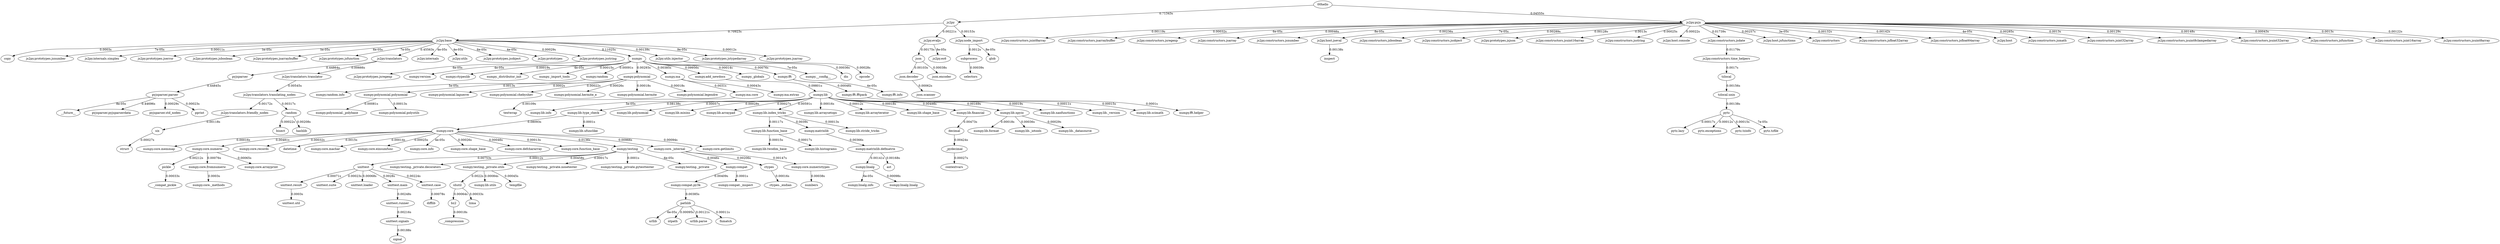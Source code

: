 digraph g {
    g0 [label="js2py.base"]
    g1 [label="copy"]
    g2 [label="js2py.prototypes.jsnumber"]
    g3 [label="js2py.internals.simplex"]
    g4 [label="js2py.prototypes.jserror"]
    g5 [label="js2py.prototypes.jsboolean"]
    g6 [label="js2py.prototypes.jsarraybuffer"]
    g7 [label="js2py.prototypes.jsfunction"]
    g8 [label="js2py.translators"]
    g9 [label="js2py.internals"]
    g10 [label="js2py.utils"]
    g11 [label="js2py.prototypes.jsobject"]
    g12 [label="js2py.prototypes"]
    g13 [label="js2py.prototypes.jsstring"]
    g14 [label="numpy"]
    g15 [label="js2py.utils.injector"]
    g16 [label="js2py.prototypes.jstypedarray"]
    g17 [label="js2py.prototypes.jsarray"]
    g18 [label="pyjsparser.parser"]
    g19 [label="__future__"]
    g20 [label="pyjsparser.pyjsparserdata"]
    g21 [label="pyjsparser.std_nodes"]
    g22 [label="pprint"]
    g23 [label="pyjsparser"]
    g24 [label="js2py.translators.translator"]
    g25 [label="six"]
    g26 [label="struct"]
    g27 [label="js2py.translators.friendly_nodes"]
    g28 [label="js2py.translators.translating_nodes"]
    g29 [label="random"]
    g30 [label="bisect"]
    g31 [label="hashlib"]
    g32 [label="dis"]
    g33 [label="opcode"]
    g34 [label="numpy.version"]
    g35 [label="numpy.ctypeslib"]
    g36 [label="numpy._distributor_init"]
    g37 [label="numpy._import_tools"]
    g38 [label="numpy.random"]
    g39 [label="numpy.polynomial"]
    g40 [label="numpy.ma"]
    g41 [label="numpy.add_newdocs"]
    g42 [label="numpy._globals"]
    g43 [label="numpy.fft"]
    g44 [label="numpy.__config__"]
    g45 [label="numpy.lib"]
    g46 [label="numpy.lib.info"]
    g47 [label="numpy.lib.type_check"]
    g48 [label="numpy.lib.polynomial"]
    g49 [label="numpy.lib.mixins"]
    g50 [label="numpy.lib.arraypad"]
    g51 [label="numpy.lib.index_tricks"]
    g52 [label="numpy.lib.arraysetops"]
    g53 [label="numpy.lib.arrayterator"]
    g54 [label="numpy.lib.shape_base"]
    g55 [label="numpy.lib.financial"]
    g56 [label="numpy.lib.npyio"]
    g57 [label="numpy.lib.nanfunctions"]
    g58 [label="numpy.lib._version"]
    g59 [label="numpy.lib.scimath"]
    g60 [label="numpy.core"]
    g61 [label="numpy.core.memmap"]
    g62 [label="numpy.core.numeric"]
    g63 [label="numpy.core.records"]
    g64 [label="datetime"]
    g65 [label="numpy.core.machar"]
    g66 [label="numpy.core.einsumfunc"]
    g67 [label="numpy.core.info"]
    g68 [label="numpy.core.shape_base"]
    g69 [label="numpy.core.defchararray"]
    g70 [label="numpy.core.function_base"]
    g71 [label="numpy.testing"]
    g72 [label="numpy.core._internal"]
    g73 [label="numpy.core.getlimits"]
    g74 [label="numpy.compat"]
    g75 [label="numpy.compat.py3k"]
    g76 [label="numpy.compat._inspect"]
    g77 [label="pathlib"]
    g78 [label="urllib"]
    g79 [label="ntpath"]
    g80 [label="urllib.parse"]
    g81 [label="fnmatch"]
    g82 [label="ctypes"]
    g83 [label="numpy.core.numerictypes"]
    g84 [label="ctypes._endian"]
    g85 [label="numbers"]
    g86 [label="pickle"]
    g87 [label="_compat_pickle"]
    g88 [label="numpy.core.fromnumeric"]
    g89 [label="numpy.core.arrayprint"]
    g90 [label="numpy.core._methods"]
    g91 [label="unittest.result"]
    g92 [label="unittest.util"]
    g93 [label="unittest"]
    g94 [label="unittest.suite"]
    g95 [label="unittest.loader"]
    g96 [label="unittest.main"]
    g97 [label="unittest.case"]
    g98 [label="difflib"]
    g99 [label="unittest.signals"]
    g100 [label="signal"]
    g101 [label="unittest.runner"]
    g102 [label="numpy.testing._private.decorators"]
    g103 [label="numpy.testing._private.utils"]
    g104 [label="numpy.testing._private.nosetester"]
    g105 [label="numpy.testing._private.pytesttester"]
    g106 [label="numpy.testing._private"]
    g107 [label="bz2"]
    g108 [label="_compression"]
    g109 [label="shutil"]
    g110 [label="lzma"]
    g111 [label="numpy.lib.utils"]
    g112 [label="tempfile"]
    g113 [label="numpy.lib.ufunclike"]
    g114 [label="numpy.lib.function_base"]
    g115 [label="numpy.lib.twodim_base"]
    g116 [label="numpy.lib.histograms"]
    g117 [label="numpy.matrixlib"]
    g118 [label="numpy.lib.stride_tricks"]
    g119 [label="numpy.matrixlib.defmatrix"]
    g120 [label="numpy.linalg"]
    g121 [label="ast"]
    g122 [label="numpy.linalg.info"]
    g123 [label="numpy.linalg.linalg"]
    g124 [label="numpy.lib.format"]
    g125 [label="numpy.lib._iotools"]
    g126 [label="numpy.lib._datasource"]
    g127 [label="_pydecimal"]
    g128 [label="contextvars"]
    g129 [label="decimal"]
    g130 [label="numpy.fft.fftpack"]
    g131 [label="numpy.fft.info"]
    g132 [label="numpy.fft.helper"]
    g133 [label="numpy.polynomial.polynomial"]
    g134 [label="numpy.polynomial._polybase"]
    g135 [label="numpy.polynomial.polyutils"]
    g136 [label="numpy.polynomial.laguerre"]
    g137 [label="numpy.polynomial.chebyshev"]
    g138 [label="numpy.polynomial.hermite_e"]
    g139 [label="numpy.polynomial.hermite"]
    g140 [label="numpy.polynomial.legendre"]
    g141 [label="numpy.random.info"]
    g142 [label="numpy.ma.core"]
    g143 [label="textwrap"]
    g144 [label="numpy.ma.extras"]
    g145 [label="js2py.prototypes.jsregexp"]
    g146 [label="js2py"]
    g147 [label="js2py.evaljs"]
    g148 [label="js2py.node_import"]
    g149 [label="json"]
    g150 [label="js2py.es6"]
    g151 [label="json.decoder"]
    g152 [label="json.scanner"]
    g153 [label="json.encoder"]
    g154 [label="subprocess"]
    g155 [label="selectors"]
    g156 [label="glob"]
    g157 [label="00hello"]
    g158 [label="js2py.pyjs"]
    g159 [label="js2py.constructors.jsint8array"]
    g160 [label="js2py.constructors.jsarraybuffer"]
    g161 [label="js2py.constructors.jsregexp"]
    g162 [label="js2py.constructors.jsarray"]
    g163 [label="js2py.constructors.jsnumber"]
    g164 [label="js2py.host.jseval"]
    g165 [label="js2py.constructors.jsboolean"]
    g166 [label="js2py.constructors.jsobject"]
    g167 [label="js2py.prototypes.jsjson"]
    g168 [label="js2py.constructors.jsuint16array"]
    g169 [label="js2py.constructors.jsstring"]
    g170 [label="js2py.host.console"]
    g171 [label="js2py.constructors.jsdate"]
    g172 [label="js2py.host.jsfunctions"]
    g173 [label="js2py.constructors"]
    g174 [label="js2py.constructors.jsfloat32array"]
    g175 [label="js2py.constructors.jsfloat64array"]
    g176 [label="js2py.host"]
    g177 [label="js2py.constructors.jsmath"]
    g178 [label="js2py.constructors.jsint32array"]
    g179 [label="js2py.constructors.jsuint8clampedarray"]
    g180 [label="js2py.constructors.jsuint32array"]
    g181 [label="js2py.constructors.jsfunction"]
    g182 [label="js2py.constructors.jsint16array"]
    g183 [label="js2py.constructors.jsuint8array"]
    g184 [label="pytz"]
    g185 [label="pytz.lazy"]
    g186 [label="pytz.exceptions"]
    g187 [label="pytz.tzinfo"]
    g188 [label="pytz.tzfile"]
    g189 [label="tzlocal.unix"]
    g190 [label="tzlocal"]
    g191 [label="js2py.constructors.time_helpers"]
    g192 [label="inspect"]
    g0 -> g1 [label="0.0003s"]
    g0 -> g2 [label="7e-05s"]
    g0 -> g3 [label="0.00011s"]
    g0 -> g4 [label="5e-05s"]
    g0 -> g5 [label="5e-05s"]
    g0 -> g6 [label="6e-05s"]
    g0 -> g7 [label="7e-05s"]
    g0 -> g8 [label="0.45563s"]
    g0 -> g9 [label="4e-05s"]
    g0 -> g10 [label="4e-05s"]
    g0 -> g11 [label="6e-05s"]
    g0 -> g12 [label="4e-05s"]
    g0 -> g13 [label="0.00029s"]
    g0 -> g14 [label="0.11025s"]
    g0 -> g15 [label="0.00139s"]
    g0 -> g16 [label="9e-05s"]
    g0 -> g17 [label="0.00012s"]
    g18 -> g19 [label="8e-05s"]
    g18 -> g20 [label="0.44696s"]
    g18 -> g21 [label="0.00029s"]
    g18 -> g22 [label="0.00023s"]
    g23 -> g18 [label="0.44845s"]
    g8 -> g24 [label="0.00666s"]
    g8 -> g23 [label="0.44864s"]
    g25 -> g26 [label="0.00027s"]
    g27 -> g25 [label="0.00118s"]
    g28 -> g27 [label="0.00172s"]
    g28 -> g29 [label="0.00317s"]
    g29 -> g30 [label="0.00022s"]
    g29 -> g31 [label="0.00208s"]
    g24 -> g28 [label="0.00545s"]
    g15 -> g32 [label="0.00036s"]
    g15 -> g33 [label="0.00028s"]
    g14 -> g34 [label="4e-05s"]
    g14 -> g35 [label="0.00019s"]
    g14 -> g36 [label="4e-05s"]
    g14 -> g37 [label="0.00015s"]
    g14 -> g38 [label="0.00091s"]
    g14 -> g39 [label="0.00293s"]
    g14 -> g40 [label="0.00385s"]
    g14 -> g41 [label="0.09956s"]
    g14 -> g42 [label="0.00014s"]
    g14 -> g43 [label="0.00076s"]
    g14 -> g44 [label="7e-05s"]
    g45 -> g46 [label="5e-05s"]
    g45 -> g47 [label="0.08138s"]
    g45 -> g48 [label="0.00057s"]
    g45 -> g49 [label="0.00028s"]
    g45 -> g50 [label="0.00027s"]
    g45 -> g51 [label="0.00591s"]
    g45 -> g52 [label="0.00016s"]
    g45 -> g53 [label="0.00012s"]
    g45 -> g54 [label="0.00018s"]
    g45 -> g55 [label="0.00498s"]
    g45 -> g56 [label="0.00169s"]
    g45 -> g57 [label="0.00019s"]
    g45 -> g58 [label="0.00011s"]
    g45 -> g59 [label="0.00015s"]
    g60 -> g61 [label="0.00016s"]
    g60 -> g62 [label="0.00481s"]
    g60 -> g63 [label="0.00032s"]
    g60 -> g64 [label="0.0015s"]
    g60 -> g65 [label="0.00014s"]
    g60 -> g66 [label="0.00025s"]
    g60 -> g67 [label="4e-05s"]
    g60 -> g68 [label="0.00026s"]
    g60 -> g69 [label="0.00046s"]
    g60 -> g70 [label="0.00013s"]
    g60 -> g71 [label="0.0136s"]
    g60 -> g72 [label="0.00966s"]
    g60 -> g73 [label="0.00094s"]
    g74 -> g75 [label="0.00409s"]
    g74 -> g76 [label="0.0001s"]
    g77 -> g78 [label="6e-05s"]
    g77 -> g79 [label="0.00095s"]
    g77 -> g80 [label="0.00121s"]
    g77 -> g81 [label="0.00011s"]
    g75 -> g77 [label="0.00385s"]
    g72 -> g82 [label="0.00206s"]
    g72 -> g74 [label="0.0046s"]
    g72 -> g83 [label="0.00147s"]
    g82 -> g84 [label="0.00016s"]
    g83 -> g85 [label="0.00038s"]
    g86 -> g87 [label="0.00033s"]
    g62 -> g88 [label="0.00076s"]
    g62 -> g89 [label="0.00065s"]
    g62 -> g86 [label="0.00212s"]
    g88 -> g90 [label="0.0003s"]
    g91 -> g92 [label="0.0003s"]
    g93 -> g94 [label="0.00023s"]
    g93 -> g95 [label="0.00068s"]
    g93 -> g96 [label="0.0028s"]
    g93 -> g97 [label="0.00224s"]
    g93 -> g91 [label="0.00071s"]
    g97 -> g98 [label="0.00078s"]
    g99 -> g100 [label="0.00188s"]
    g101 -> g99 [label="0.00216s"]
    g96 -> g101 [label="0.00248s"]
    g71 -> g102 [label="0.00012s"]
    g71 -> g103 [label="0.00458s"]
    g71 -> g104 [label="0.00017s"]
    g71 -> g105 [label="0.0001s"]
    g71 -> g106 [label="6e-05s"]
    g71 -> g93 [label="0.00753s"]
    g107 -> g108 [label="0.00018s"]
    g109 -> g107 [label="0.00064s"]
    g109 -> g110 [label="0.00033s"]
    g103 -> g111 [label="0.00084s"]
    g103 -> g112 [label="0.00045s"]
    g103 -> g109 [label="0.0022s"]
    g47 -> g113 [label="0.0001s"]
    g47 -> g60 [label="0.08093s"]
    g114 -> g115 [label="0.00015s"]
    g114 -> g116 [label="0.00017s"]
    g51 -> g117 [label="0.0039s"]
    g51 -> g114 [label="0.00117s"]
    g51 -> g118 [label="0.00013s"]
    g119 -> g120 [label="0.00141s"]
    g119 -> g121 [label="0.00168s"]
    g120 -> g122 [label="6e-05s"]
    g120 -> g123 [label="0.00098s"]
    g117 -> g119 [label="0.00366s"]
    g56 -> g124 [label="0.00018s"]
    g56 -> g125 [label="0.00036s"]
    g56 -> g126 [label="0.00029s"]
    g127 -> g128 [label="0.00027s"]
    g129 -> g127 [label="0.00424s"]
    g55 -> g129 [label="0.00473s"]
    g41 -> g45 [label="0.09801s"]
    g43 -> g130 [label="0.00046s"]
    g43 -> g131 [label="4e-05s"]
    g130 -> g132 [label="0.0001s"]
    g133 -> g134 [label="0.00081s"]
    g133 -> g135 [label="0.00013s"]
    g39 -> g136 [label="0.0002s"]
    g39 -> g137 [label="0.00022s"]
    g39 -> g133 [label="0.0013s"]
    g39 -> g138 [label="0.00026s"]
    g39 -> g139 [label="0.00018s"]
    g39 -> g140 [label="0.00018s"]
    g38 -> g141 [label="5e-05s"]
    g142 -> g143 [label="0.00109s"]
    g40 -> g142 [label="0.0031s"]
    g40 -> g144 [label="0.00043s"]
    g13 -> g145 [label="6e-05s"]
    g146 -> g147 [label="0.00221s"]
    g146 -> g0 [label="0.70923s"]
    g146 -> g148 [label="0.00153s"]
    g147 -> g149 [label="0.00175s"]
    g147 -> g150 [label="8e-05s"]
    g151 -> g152 [label="0.00062s"]
    g149 -> g151 [label="0.00103s"]
    g149 -> g153 [label="0.00038s"]
    g154 -> g155 [label="0.00039s"]
    g148 -> g154 [label="0.0012s"]
    g148 -> g156 [label="8e-05s"]
    g157 -> g146 [label="0.71343s"]
    g157 -> g158 [label="0.04555s"]
    g158 -> g159 [label="0.00119s"]
    g158 -> g160 [label="0.00032s"]
    g158 -> g161 [label="6e-05s"]
    g158 -> g162 [label="0.00046s"]
    g158 -> g163 [label="8e-05s"]
    g158 -> g164 [label="0.00236s"]
    g158 -> g165 [label="7e-05s"]
    g158 -> g166 [label="0.00289s"]
    g158 -> g167 [label="0.00128s"]
    g158 -> g168 [label="0.0013s"]
    g158 -> g169 [label="0.00025s"]
    g158 -> g170 [label="0.00022s"]
    g158 -> g171 [label="0.01739s"]
    g158 -> g172 [label="0.00257s"]
    g158 -> g173 [label="3e-05s"]
    g158 -> g174 [label="0.00132s"]
    g158 -> g175 [label="0.00142s"]
    g158 -> g176 [label="4e-05s"]
    g158 -> g177 [label="0.00285s"]
    g158 -> g178 [label="0.0013s"]
    g158 -> g179 [label="0.00129s"]
    g158 -> g180 [label="0.00148s"]
    g158 -> g181 [label="0.00043s"]
    g158 -> g182 [label="0.0013s"]
    g158 -> g183 [label="0.00122s"]
    g184 -> g185 [label="0.00017s"]
    g184 -> g186 [label="0.00012s"]
    g184 -> g187 [label="0.00015s"]
    g184 -> g188 [label="7e-05s"]
    g189 -> g184 [label="0.00138s"]
    g190 -> g189 [label="0.00156s"]
    g191 -> g190 [label="0.0017s"]
    g171 -> g191 [label="0.01179s"]
    g164 -> g192 [label="0.00138s"]
}
// load VENV/lib/python3.7/site-packages/js2py/__init__.py ... 0.7134299278259277s
// load VENV/lib/python3.7/site-packages/js2py/base.py ... 0.7092349529266357s
// load VENV/lib/python3.7/site-packages/js2py/translators/__init__.py ... 0.4556269645690918s
// load VENV/lib/python3.7/site-packages/pyjsparser/__init__.py ... 0.4486391544342041s
// load VENV/lib/python3.7/site-packages/pyjsparser/parser.py ... 0.4484536647796631s
// load VENV/lib/python3.7/site-packages/pyjsparser/pyjsparserdata.py ... 0.4469623565673828s
// load VENV/lib/python3.7/site-packages/numpy/__init__.py ... 0.11024737358093262s
// load VENV/lib/python3.7/site-packages/numpy/add_newdocs.py ... 0.09956073760986328s
// load VENV/lib/python3.7/site-packages/numpy/lib/__init__.py ... 0.09801244735717773s
// load VENV/lib/python3.7/site-packages/numpy/lib/type_check.py ... 0.08138251304626465s
// load VENV/lib/python3.7/site-packages/numpy/core/__init__.py ... 0.08092713356018066s
// load VENV/lib/python3.7/site-packages/js2py/pyjs.py ... 0.045554399490356445s
// load VENV/lib/python3.7/site-packages/js2py/constructors/jsdate.py ... 0.017390012741088867s
// load VENV/lib/python3.7/site-packages/numpy/testing/__init__.py ... 0.013604879379272461s
// load VENV/lib/python3.7/site-packages/js2py/constructors/time_helpers.py ... 0.011790037155151367s
// load VENV/lib/python3.7/site-packages/numpy/core/_internal.py ... 0.00965738296508789s
// load /usr/lib/python3.7/unittest/__init__.py ... 0.007527589797973633s
// load VENV/lib/python3.7/site-packages/js2py/translators/translator.py ... 0.006657123565673828s
// load VENV/lib/python3.7/site-packages/numpy/lib/index_tricks.py ... 0.005908966064453125s
// load VENV/lib/python3.7/site-packages/js2py/translators/translating_nodes.py ... 0.0054492950439453125s
// load VENV/lib/python3.7/site-packages/numpy/lib/financial.py ... 0.0049839019775390625s
// load VENV/lib/python3.7/site-packages/numpy/core/numeric.py ... 0.004811525344848633s
// load /usr/lib/python3.7/decimal.py ... 0.00472569465637207s
// load VENV/lib/python3.7/site-packages/numpy/compat/__init__.py ... 0.004604816436767578s
// load VENV/lib/python3.7/site-packages/numpy/testing/_private/utils.py ... 0.00457763671875s
// load /usr/lib/python3.7/_pydecimal.py ... 0.0042362213134765625s
// load VENV/lib/python3.7/site-packages/numpy/compat/py3k.py ... 0.004091501235961914s
// load VENV/lib/python3.7/site-packages/numpy/matrixlib/__init__.py ... 0.003900766372680664s
// load /usr/lib/python3.7/pathlib.py ... 0.003847837448120117s
// load VENV/lib/python3.7/site-packages/numpy/ma/__init__.py ... 0.003847837448120117s
// load VENV/lib/python3.7/site-packages/numpy/matrixlib/defmatrix.py ... 0.0036585330963134766s
// load /usr/lib/python3.7/random.py ... 0.0031747817993164062s
// load VENV/lib/python3.7/site-packages/numpy/ma/core.py ... 0.003095388412475586s
// load VENV/lib/python3.7/site-packages/numpy/polynomial/__init__.py ... 0.002934694290161133s
// load VENV/lib/python3.7/site-packages/js2py/constructors/jsobject.py ... 0.0028934478759765625s
// load VENV/lib/python3.7/site-packages/js2py/constructors/jsmath.py ... 0.002851247787475586s
// load /usr/lib/python3.7/unittest/main.py ... 0.002802610397338867s
// load VENV/lib/python3.7/site-packages/js2py/host/jsfunctions.py ... 0.002566814422607422s
// load /usr/lib/python3.7/unittest/runner.py ... 0.0024840831756591797s
// load VENV/lib/python3.7/site-packages/js2py/host/jseval.py ... 0.002361297607421875s
// load /usr/lib/python3.7/unittest/case.py ... 0.00223541259765625s
// load VENV/lib/python3.7/site-packages/js2py/evaljs.py ... 0.002212047576904297s
// load /usr/lib/python3.7/shutil.py ... 0.002201557159423828s
// load /usr/lib/python3.7/unittest/signals.py ... 0.002157449722290039s
// load /usr/lib/python3.7/pickle.py ... 0.0021219253540039062s
// load /usr/lib/python3.7/hashlib.py ... 0.002077817916870117s
// load /usr/lib/python3.7/ctypes/__init__.py ... 0.0020601749420166016s
// load /usr/lib/python3.7/signal.py ... 0.0018832683563232422s
// load /usr/lib/python3.7/json/__init__.py ... 0.001753091812133789s
// load VENV/lib/python3.7/site-packages/js2py/translators/friendly_nodes.py ... 0.0017178058624267578s
// load VENV/lib/python3.7/site-packages/tzlocal/__init__.py ... 0.0017023086547851562s
// load VENV/lib/python3.7/site-packages/numpy/lib/npyio.py ... 0.0016911029815673828s
// load /usr/lib/python3.7/ast.py ... 0.0016796588897705078s
// load VENV/lib/python3.7/site-packages/tzlocal/unix.py ... 0.0015587806701660156s
// load VENV/lib/python3.7/site-packages/js2py/node_import.py ... 0.0015316009521484375s
// load /usr/lib/python3.7/datetime.py ... 0.0014958381652832031s
// load VENV/lib/python3.7/site-packages/js2py/constructors/jsuint32array.py ... 0.0014808177947998047s
// load VENV/lib/python3.7/site-packages/numpy/core/numerictypes.py ... 0.001474618911743164s
// load VENV/lib/python3.7/site-packages/js2py/constructors/jsfloat64array.py ... 0.0014164447784423828s
// load VENV/lib/python3.7/site-packages/numpy/linalg/__init__.py ... 0.0014142990112304688s
// load VENV/lib/python3.7/site-packages/js2py/utils/injector.py ... 0.0013911724090576172s
// load VENV/lib/python3.7/site-packages/pytz/__init__.py ... 0.0013844966888427734s
// load /usr/lib/python3.7/inspect.py ... 0.001375436782836914s
// load VENV/lib/python3.7/site-packages/js2py/constructors/jsfloat32array.py ... 0.0013201236724853516s
// load VENV/lib/python3.7/site-packages/js2py/constructors/jsint32array.py ... 0.001300811767578125s
// load VENV/lib/python3.7/site-packages/js2py/constructors/jsuint16array.py ... 0.0013003349304199219s
// load VENV/lib/python3.7/site-packages/numpy/polynomial/polynomial.py ... 0.0012984275817871094s
// load VENV/lib/python3.7/site-packages/js2py/constructors/jsint16array.py ... 0.001295328140258789s
// load VENV/lib/python3.7/site-packages/js2py/constructors/jsuint8clampedarray.py ... 0.0012903213500976562s
// load VENV/lib/python3.7/site-packages/js2py/prototypes/jsjson.py ... 0.0012788772583007812s
// load VENV/lib/python3.7/site-packages/js2py/constructors/jsuint8array.py ... 0.0012202262878417969s
// load /usr/lib/python3.7/urllib/parse.py ... 0.0012090206146240234s
// load /usr/lib/python3.7/subprocess.py ... 0.0011982917785644531s
// load VENV/lib/python3.7/site-packages/js2py/constructors/jsint8array.py ... 0.0011913776397705078s
// load VENV/lib/python3.7/site-packages/six.py ... 0.0011813640594482422s
// load VENV/lib/python3.7/site-packages/numpy/lib/function_base.py ... 0.0011696815490722656s
// load /usr/lib/python3.7/textwrap.py ... 0.0010876655578613281s
// load /usr/lib/python3.7/json/decoder.py ... 0.0010340213775634766s
// load VENV/lib/python3.7/site-packages/numpy/linalg/linalg.py ... 0.0009801387786865234s
// load /usr/lib/python3.7/ntpath.py ... 0.0009477138519287109s
// load VENV/lib/python3.7/site-packages/numpy/core/getlimits.py ... 0.00093841552734375s
// load VENV/lib/python3.7/site-packages/numpy/random/__init__.py ... 0.0009086132049560547s
// load VENV/lib/python3.7/site-packages/numpy/lib/utils.py ... 0.0008368492126464844s
// load VENV/lib/python3.7/site-packages/numpy/polynomial/_polybase.py ... 0.0008103847503662109s
// load /usr/lib/python3.7/difflib.py ... 0.0007755756378173828s
// load VENV/lib/python3.7/site-packages/numpy/core/fromnumeric.py ... 0.0007605552673339844s
// load VENV/lib/python3.7/site-packages/numpy/fft/__init__.py ... 0.0007576942443847656s
// load /usr/lib/python3.7/unittest/result.py ... 0.0007143020629882812s
// load /usr/lib/python3.7/unittest/loader.py ... 0.0006766319274902344s
// load VENV/lib/python3.7/site-packages/numpy/core/arrayprint.py ... 0.0006515979766845703s
// load /usr/lib/python3.7/bz2.py ... 0.0006358623504638672s
// load /usr/lib/python3.7/json/scanner.py ... 0.0006196498870849609s
// load VENV/lib/python3.7/site-packages/numpy/lib/polynomial.py ... 0.0005674362182617188s
// load VENV/lib/python3.7/site-packages/numpy/core/defchararray.py ... 0.0004646778106689453s
// load VENV/lib/python3.7/site-packages/numpy/fft/fftpack.py ... 0.0004603862762451172s
// load VENV/lib/python3.7/site-packages/js2py/constructors/jsarray.py ... 0.0004558563232421875s
// load /usr/lib/python3.7/tempfile.py ... 0.00045228004455566406s
// load VENV/lib/python3.7/site-packages/js2py/constructors/jsfunction.py ... 0.0004298686981201172s
// load VENV/lib/python3.7/site-packages/numpy/ma/extras.py ... 0.00042724609375s
// load /usr/lib/python3.7/selectors.py ... 0.0003864765167236328s
// load /usr/lib/python3.7/numbers.py ... 0.0003764629364013672s
// load /usr/lib/python3.7/json/encoder.py ... 0.0003764629364013672s
// load VENV/lib/python3.7/site-packages/numpy/lib/_iotools.py ... 0.0003609657287597656s
// load /usr/lib/python3.7/dis.py ... 0.00035500526428222656s
// load /usr/lib/python3.7/lzma.py ... 0.00033354759216308594s
// load /usr/lib/python3.7/_compat_pickle.py ... 0.0003254413604736328s
// load VENV/lib/python3.7/site-packages/numpy/core/records.py ... 0.00032210350036621094s
// load VENV/lib/python3.7/site-packages/js2py/constructors/jsarraybuffer.py ... 0.00031638145446777344s
// load /usr/lib/python3.7/unittest/util.py ... 0.00030350685119628906s
// load VENV/lib/python3.7/site-packages/numpy/core/_methods.py ... 0.0002989768981933594s
// load /usr/lib/python3.7/copy.py ... 0.0002968311309814453s
// load VENV/lib/python3.7/site-packages/js2py/prototypes/jsstring.py ... 0.000293731689453125s
// load VENV/lib/python3.7/site-packages/numpy/lib/_datasource.py ... 0.0002918243408203125s
// load VENV/lib/python3.7/site-packages/pyjsparser/std_nodes.py ... 0.00029158592224121094s
// load VENV/lib/python3.7/site-packages/numpy/lib/mixins.py ... 0.0002846717834472656s
// load /usr/lib/python3.7/opcode.py ... 0.0002751350402832031s
// load VENV/lib/python3.7/site-packages/numpy/lib/arraypad.py ... 0.0002727508544921875s
// load /usr/lib/python3.7/contextvars.py ... 0.0002715587615966797s
// load /usr/lib/python3.7/struct.py ... 0.00026917457580566406s
// load VENV/lib/python3.7/site-packages/numpy/core/shape_base.py ... 0.00026488304138183594s
// load VENV/lib/python3.7/site-packages/numpy/polynomial/hermite_e.py ... 0.0002560615539550781s
// load VENV/lib/python3.7/site-packages/js2py/constructors/jsstring.py ... 0.0002548694610595703s
// load VENV/lib/python3.7/site-packages/numpy/core/einsumfunc.py ... 0.00025177001953125s
// load /usr/lib/python3.7/pprint.py ... 0.00023245811462402344s
// load /usr/lib/python3.7/unittest/suite.py ... 0.0002300739288330078s
// load VENV/lib/python3.7/site-packages/js2py/host/console.py ... 0.0002238750457763672s
// load VENV/lib/python3.7/site-packages/numpy/polynomial/chebyshev.py ... 0.00022292137145996094s
// load /usr/lib/python3.7/bisect.py ... 0.00021648406982421875s
// load VENV/lib/python3.7/site-packages/numpy/polynomial/laguerre.py ... 0.00019812583923339844s
// load VENV/lib/python3.7/site-packages/numpy/lib/nanfunctions.py ... 0.00018644332885742188s
// load VENV/lib/python3.7/site-packages/numpy/ctypeslib.py ... 0.0001857280731201172s
// load VENV/lib/python3.7/site-packages/numpy/polynomial/hermite.py ... 0.00018477439880371094s
// load VENV/lib/python3.7/site-packages/numpy/polynomial/legendre.py ... 0.00017833709716796875s
// load /usr/lib/python3.7/_compression.py ... 0.00017762184143066406s
// load VENV/lib/python3.7/site-packages/numpy/lib/shape_base.py ... 0.00017762184143066406s
// load VENV/lib/python3.7/site-packages/numpy/lib/format.py ... 0.00017571449279785156s
// load VENV/lib/python3.7/site-packages/numpy/testing/_private/nosetester.py ... 0.0001723766326904297s
// load VENV/lib/python3.7/site-packages/numpy/lib/histograms.py ... 0.000171661376953125s
// load VENV/lib/python3.7/site-packages/pytz/lazy.py ... 0.0001678466796875s
// load /usr/lib/python3.7/ctypes/_endian.py ... 0.000164031982421875s
// load VENV/lib/python3.7/site-packages/numpy/core/memmap.py ... 0.0001633167266845703s
// load VENV/lib/python3.7/site-packages/numpy/lib/arraysetops.py ... 0.00015807151794433594s
// load VENV/lib/python3.7/site-packages/pytz/tzinfo.py ... 0.00015401840209960938s
// load VENV/lib/python3.7/site-packages/numpy/lib/scimath.py ... 0.00014829635620117188s
// load VENV/lib/python3.7/site-packages/numpy/_import_tools.py ... 0.00014781951904296875s
// load VENV/lib/python3.7/site-packages/numpy/lib/twodim_base.py ... 0.0001475811004638672s
// load VENV/lib/python3.7/site-packages/numpy/_globals.py ... 0.00014162063598632812s
// load VENV/lib/python3.7/site-packages/numpy/core/machar.py ... 0.00013756752014160156s
// load VENV/lib/python3.7/site-packages/numpy/core/function_base.py ... 0.0001342296600341797s
// load VENV/lib/python3.7/site-packages/numpy/lib/stride_tricks.py ... 0.0001323223114013672s
// load VENV/lib/python3.7/site-packages/numpy/polynomial/polyutils.py ... 0.0001270771026611328s
// load VENV/lib/python3.7/site-packages/numpy/lib/arrayterator.py ... 0.00012421607971191406s
// load VENV/lib/python3.7/site-packages/numpy/testing/_private/decorators.py ... 0.00011754035949707031s
// load VENV/lib/python3.7/site-packages/pytz/exceptions.py ... 0.00011610984802246094s
// load VENV/lib/python3.7/site-packages/js2py/prototypes/jsarray.py ... 0.00011610984802246094s
// load VENV/lib/python3.7/site-packages/numpy/lib/_version.py ... 0.00011444091796875s
// load VENV/lib/python3.7/site-packages/js2py/internals/simplex.py ... 0.00011372566223144531s
// load /usr/lib/python3.7/fnmatch.py ... 0.00010991096496582031s
// load VENV/lib/python3.7/site-packages/numpy/compat/_inspect.py ... 0.00010323524475097656s
// load VENV/lib/python3.7/site-packages/numpy/lib/ufunclike.py ... 0.000102996826171875s
// load VENV/lib/python3.7/site-packages/numpy/testing/_private/pytesttester.py ... 9.799003601074219e-05s
// load VENV/lib/python3.7/site-packages/numpy/fft/helper.py ... 9.655952453613281e-05s
// load VENV/lib/python3.7/site-packages/js2py/prototypes/jstypedarray.py ... 9.250640869140625e-05s
// load /usr/lib/python3.7/__future__.py ... 8.296966552734375e-05s
// load VENV/lib/python3.7/site-packages/js2py/constructors/jsnumber.py ... 8.0108642578125e-05s
// load VENV/lib/python3.7/site-packages/js2py/es6/__init__.py ... 7.939338684082031e-05s
// load /usr/lib/python3.7/glob.py ... 7.796287536621094e-05s
// load VENV/lib/python3.7/site-packages/js2py/prototypes/jsnumber.py ... 7.104873657226562e-05s
// load VENV/lib/python3.7/site-packages/js2py/constructors/jsboolean.py ... 6.818771362304688e-05s
// load VENV/lib/python3.7/site-packages/pytz/tzfile.py ... 6.699562072753906e-05s
// load VENV/lib/python3.7/site-packages/numpy/__config__.py ... 6.628036499023438e-05s
// load VENV/lib/python3.7/site-packages/js2py/prototypes/jsfunction.py ... 6.628036499023438e-05s
// load VENV/lib/python3.7/site-packages/numpy/linalg/info.py ... 6.079673767089844e-05s
// load VENV/lib/python3.7/site-packages/js2py/prototypes/jsregexp.py ... 5.888938903808594e-05s
// load VENV/lib/python3.7/site-packages/js2py/constructors/jsregexp.py ... 5.8650970458984375e-05s
// load /usr/lib/python3.7/urllib/__init__.py ... 5.841255187988281e-05s
// load VENV/lib/python3.7/site-packages/js2py/prototypes/jsobject.py ... 5.626678466796875e-05s
// load VENV/lib/python3.7/site-packages/numpy/testing/_private/__init__.py ... 5.5789947509765625e-05s
// load VENV/lib/python3.7/site-packages/js2py/prototypes/jsarraybuffer.py ... 5.5789947509765625e-05s
// load VENV/lib/python3.7/site-packages/numpy/random/info.py ... 5.459785461425781e-05s
// load VENV/lib/python3.7/site-packages/js2py/prototypes/jsboolean.py ... 4.863739013671875e-05s
// load VENV/lib/python3.7/site-packages/js2py/prototypes/jserror.py ... 4.8160552978515625e-05s
// load VENV/lib/python3.7/site-packages/numpy/lib/info.py ... 4.5299530029296875e-05s
// load VENV/lib/python3.7/site-packages/js2py/utils/__init__.py ... 4.482269287109375e-05s
// load VENV/lib/python3.7/site-packages/numpy/core/info.py ... 4.38690185546875e-05s
// load VENV/lib/python3.7/site-packages/numpy/fft/info.py ... 4.029273986816406e-05s
// load VENV/lib/python3.7/site-packages/numpy/version.py ... 3.933906555175781e-05s
// load VENV/lib/python3.7/site-packages/js2py/prototypes/__init__.py ... 3.933906555175781e-05s
// load VENV/lib/python3.7/site-packages/js2py/internals/__init__.py ... 3.8623809814453125e-05s
// load VENV/lib/python3.7/site-packages/numpy/_distributor_init.py ... 3.838539123535156e-05s
// load VENV/lib/python3.7/site-packages/js2py/host/__init__.py ... 3.552436828613281e-05s
// load VENV/lib/python3.7/site-packages/js2py/constructors/__init__.py ... 3.266334533691406e-05s
// load VENV/lib/python3.7/site-packages/numpy/core/multiarray.cpython-37m-x86_64-linux-gnu.so ... 9.059906005859375e-06s
// load /usr/lib/python3.7/lib-dynload/_contextvars.cpython-37m-x86_64-linux-gnu.so ... 7.867813110351562e-06s
// load /usr/lib/python3.7/lib-dynload/_datetime.cpython-37m-x86_64-linux-gnu.so ... 6.198883056640625e-06s
// load /usr/lib/python3.7/lib-dynload/_pickle.cpython-37m-x86_64-linux-gnu.so ... 5.4836273193359375e-06s
// load /usr/lib/python3.7/lib-dynload/_ctypes.cpython-37m-x86_64-linux-gnu.so ... 5.4836273193359375e-06s
// load VENV/lib/python3.7/site-packages/numpy/linalg/lapack_lite.cpython-37m-x86_64-linux-gnu.so ... 5.4836273193359375e-06s
// load VENV/lib/python3.7/site-packages/numpy/linalg/_umath_linalg.cpython-37m-x86_64-linux-gnu.so ... 5.4836273193359375e-06s
// load VENV/lib/python3.7/site-packages/numpy/core/umath.cpython-37m-x86_64-linux-gnu.so ... 5.4836273193359375e-06s
// load /usr/lib/python3.7/lib-dynload/_hashlib.cpython-37m-x86_64-linux-gnu.so ... 5.0067901611328125e-06s
// load /usr/lib/python3.7/lib-dynload/zlib.cpython-37m-x86_64-linux-gnu.so ... 4.76837158203125e-06s
// load VENV/lib/python3.7/site-packages/numpy/core/_multiarray_tests.cpython-37m-x86_64-linux-gnu.so ... 4.76837158203125e-06s
// load /usr/lib/python3.7/lib-dynload/math.cpython-37m-x86_64-linux-gnu.so ... 4.291534423828125e-06s
// load /usr/lib/python3.7/lib-dynload/grp.cpython-37m-x86_64-linux-gnu.so ... 4.291534423828125e-06s
// load /usr/lib/python3.7/lib-dynload/binascii.cpython-37m-x86_64-linux-gnu.so ... 4.291534423828125e-06s
// load /usr/lib/python3.7/lib-dynload/_struct.cpython-37m-x86_64-linux-gnu.so ... 4.291534423828125e-06s
// load /usr/lib/python3.7/lib-dynload/_bz2.cpython-37m-x86_64-linux-gnu.so ... 4.291534423828125e-06s
// load /usr/lib/python3.7/lib-dynload/_lzma.cpython-37m-x86_64-linux-gnu.so ... 4.0531158447265625e-06s
// load /usr/lib/python3.7/lib-dynload/_json.cpython-37m-x86_64-linux-gnu.so ... 4.0531158447265625e-06s
// load /usr/lib/python3.7/lib-dynload/_blake2.cpython-37m-x86_64-linux-gnu.so ... 4.0531158447265625e-06s
// load /usr/lib/python3.7/lib-dynload/unicodedata.cpython-37m-x86_64-linux-gnu.so ... 3.814697265625e-06s
// load /usr/lib/python3.7/lib-dynload/_sha3.cpython-37m-x86_64-linux-gnu.so ... 3.814697265625e-06s
// load VENV/lib/python3.7/site-packages/numpy/random/mtrand.cpython-37m-x86_64-linux-gnu.so ... 3.814697265625e-06s
// load /usr/lib/python3.7/lib-dynload/_random.cpython-37m-x86_64-linux-gnu.so ... 3.5762786865234375e-06s
// load /usr/lib/python3.7/lib-dynload/_posixsubprocess.cpython-37m-x86_64-linux-gnu.so ... 3.5762786865234375e-06s
// load /usr/lib/python3.7/lib-dynload/_bisect.cpython-37m-x86_64-linux-gnu.so ... 3.5762786865234375e-06s
// load VENV/lib/python3.7/site-packages/numpy/fft/fftpack_lite.cpython-37m-x86_64-linux-gnu.so ... 3.5762786865234375e-06s
// load /usr/lib/python3.7/lib-dynload/select.cpython-37m-x86_64-linux-gnu.so ... 3.337860107421875e-06s
// load /usr/lib/python3.7/lib-dynload/_opcode.cpython-37m-x86_64-linux-gnu.so ... 3.337860107421875e-06s
